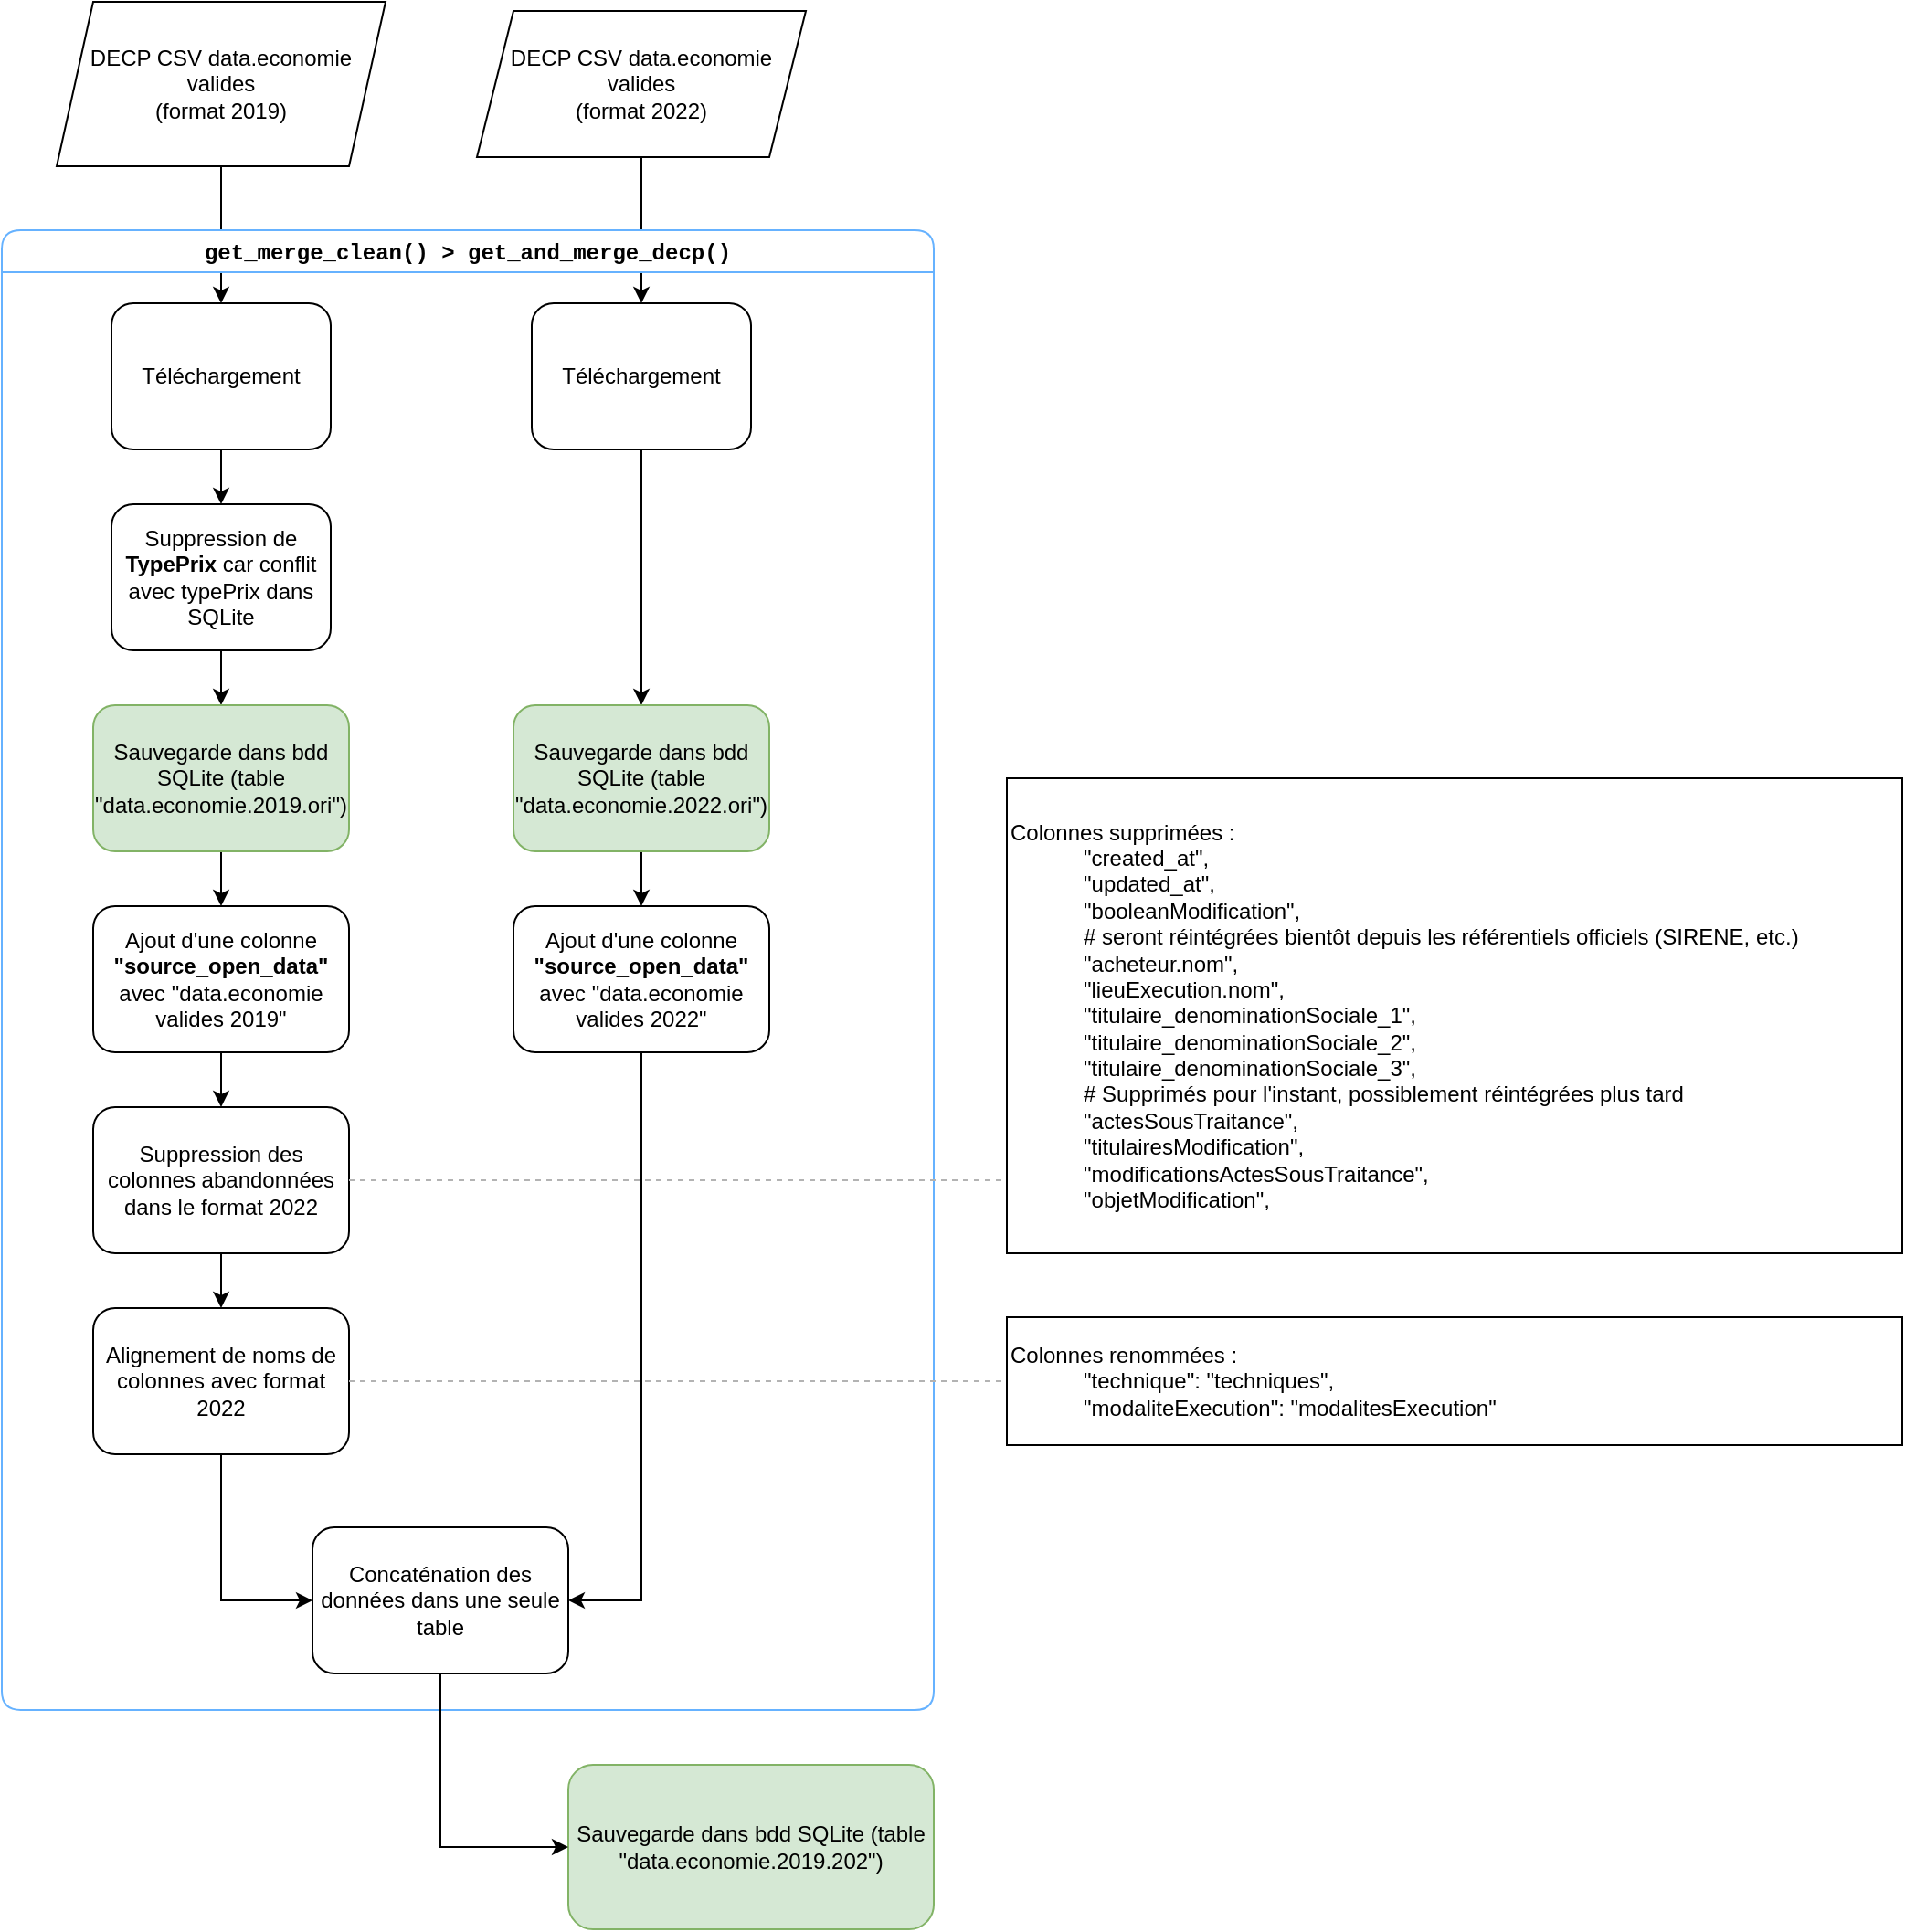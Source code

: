 <mxfile version="26.1.1">
  <diagram name="Page-1" id="8ce9d11a-91a2-4d17-14d8-a56ed91bf033">
    <mxGraphModel dx="1069" dy="831" grid="1" gridSize="10" guides="1" tooltips="1" connect="1" arrows="1" fold="1" page="1" pageScale="1" pageWidth="1100" pageHeight="850" background="none" math="0" shadow="0">
      <root>
        <mxCell id="0" />
        <mxCell id="1" parent="0" />
        <mxCell id="CQpyJpuCwKYfmjIRMZHl-25" style="edgeStyle=orthogonalEdgeStyle;rounded=0;orthogonalLoop=1;jettySize=auto;html=1;exitX=0.5;exitY=1;exitDx=0;exitDy=0;entryX=0.5;entryY=0;entryDx=0;entryDy=0;fontFamily=Helvetica;fontSize=12;fontColor=default;labelBackgroundColor=none;" edge="1" parent="1" source="17ea667e15c223fc-8" target="CQpyJpuCwKYfmjIRMZHl-8">
          <mxGeometry relative="1" as="geometry" />
        </mxCell>
        <mxCell id="17ea667e15c223fc-8" value="Téléchargement&lt;span style=&quot;color: rgba(0, 0, 0, 0); font-family: monospace; font-size: 0px; text-align: start; text-wrap-mode: nowrap;&quot;&gt;%3CmxGraphModel%3E%3Croot%3E%3CmxCell%20id%3D%220%22%2F%3E%3CmxCell%20id%3D%221%22%20parent%3D%220%22%2F%3E%3CmxCell%20id%3D%222%22%20value%3D%22DECP%20CSV%20data.economie%20valides%26lt%3Bbr%26gt%3B(format%202019)%22%20style%3D%22shape%3Dparallelogram%3Bperimeter%3DparallelogramPerimeter%3BwhiteSpace%3Dwrap%3Bhtml%3D1%3BfixedSize%3D1%3B%22%20vertex%3D%221%22%20parent%3D%221%22%3E%3CmxGeometry%20x%3D%2290%22%20y%3D%22140%22%20width%3D%22180%22%20height%3D%2280%22%20as%3D%22geometry%22%2F%3E%3C%2FmxCell%3E%3C%2Froot%3E%3C%2FmxGraphModel%3E&lt;/span&gt;" style="rounded=1;whiteSpace=wrap;html=1;shadow=0;labelBackgroundColor=none;strokeWidth=1;fontFamily=Helvetica;fontSize=12;align=center;strokeColor=default;verticalAlign=middle;fontColor=default;fillColor=default;" parent="1" vertex="1">
          <mxGeometry x="170" y="190" width="120" height="80" as="geometry" />
        </mxCell>
        <mxCell id="CQpyJpuCwKYfmjIRMZHl-30" value="" style="edgeStyle=orthogonalEdgeStyle;rounded=0;orthogonalLoop=1;jettySize=auto;html=1;fontFamily=Helvetica;fontSize=12;fontColor=default;labelBackgroundColor=none;" edge="1" parent="1" source="CQpyJpuCwKYfmjIRMZHl-1" target="CQpyJpuCwKYfmjIRMZHl-4">
          <mxGeometry relative="1" as="geometry" />
        </mxCell>
        <mxCell id="CQpyJpuCwKYfmjIRMZHl-1" value="DECP CSV data.economie valides&lt;br&gt;(format 2022)" style="shape=parallelogram;perimeter=parallelogramPerimeter;whiteSpace=wrap;html=1;fixedSize=1;" vertex="1" parent="1">
          <mxGeometry x="370" y="30" width="180" height="80" as="geometry" />
        </mxCell>
        <mxCell id="CQpyJpuCwKYfmjIRMZHl-29" value="" style="edgeStyle=orthogonalEdgeStyle;rounded=0;orthogonalLoop=1;jettySize=auto;html=1;fontFamily=Helvetica;fontSize=12;fontColor=default;labelBackgroundColor=none;" edge="1" parent="1" source="CQpyJpuCwKYfmjIRMZHl-2" target="17ea667e15c223fc-8">
          <mxGeometry relative="1" as="geometry" />
        </mxCell>
        <mxCell id="CQpyJpuCwKYfmjIRMZHl-2" value="DECP CSV data.economie valides&lt;br&gt;(format 2019)" style="shape=parallelogram;perimeter=parallelogramPerimeter;whiteSpace=wrap;html=1;fixedSize=1;" vertex="1" parent="1">
          <mxGeometry x="140" y="25" width="180" height="90" as="geometry" />
        </mxCell>
        <mxCell id="CQpyJpuCwKYfmjIRMZHl-24" style="edgeStyle=orthogonalEdgeStyle;rounded=0;orthogonalLoop=1;jettySize=auto;html=1;exitX=0.5;exitY=1;exitDx=0;exitDy=0;entryX=0.5;entryY=0;entryDx=0;entryDy=0;fontFamily=Helvetica;fontSize=12;fontColor=default;labelBackgroundColor=none;" edge="1" parent="1" source="CQpyJpuCwKYfmjIRMZHl-4" target="CQpyJpuCwKYfmjIRMZHl-9">
          <mxGeometry relative="1" as="geometry" />
        </mxCell>
        <mxCell id="CQpyJpuCwKYfmjIRMZHl-4" value="Téléchargement&lt;span style=&quot;color: rgba(0, 0, 0, 0); font-family: monospace; font-size: 0px; text-align: start; text-wrap-mode: nowrap;&quot;&gt;%3CmxGraphModel%3E%3Croot%3E%3CmxCell%20id%3D%220%22%2F%3E%3CmxCell%20id%3D%221%22%20parent%3D%220%22%2F%3E%3CmxCell%20id%3D%222%22%20value%3D%22DECP%20CSV%20data.economie%20valides%26lt%3Bbr%26gt%3B(format%202019)%22%20style%3D%22shape%3Dparallelogram%3Bperimeter%3DparallelogramPerimeter%3BwhiteSpace%3Dwrap%3Bhtml%3D1%3BfixedSize%3D1%3B%22%20vertex%3D%221%22%20parent%3D%221%22%3E%3CmxGeometry%20x%3D%2290%22%20y%3D%22140%22%20width%3D%22180%22%20height%3D%2280%22%20as%3D%22geometry%22%2F%3E%3C%2FmxCell%3E%3C%2Froot%3E%3C%2FmxGraphModel%3E&lt;/span&gt;" style="rounded=1;whiteSpace=wrap;html=1;shadow=0;labelBackgroundColor=none;strokeWidth=1;fontFamily=Helvetica;fontSize=12;align=center;strokeColor=default;verticalAlign=middle;fontColor=default;fillColor=default;" vertex="1" parent="1">
          <mxGeometry x="400" y="190" width="120" height="80" as="geometry" />
        </mxCell>
        <mxCell id="CQpyJpuCwKYfmjIRMZHl-5" value="&lt;font face=&quot;Courier New&quot;&gt;get_merge_clean() &amp;gt; get_and_merge_decp()&lt;/font&gt;" style="swimlane;whiteSpace=wrap;html=1;rounded=1;shadow=0;strokeColor=#66B2FF;strokeWidth=1;align=center;verticalAlign=middle;fontFamily=Helvetica;fontSize=12;fontColor=default;labelBackgroundColor=none;fillColor=default;" vertex="1" parent="1">
          <mxGeometry x="110" y="150" width="510" height="810" as="geometry" />
        </mxCell>
        <mxCell id="CQpyJpuCwKYfmjIRMZHl-26" value="" style="edgeStyle=orthogonalEdgeStyle;rounded=0;orthogonalLoop=1;jettySize=auto;html=1;fontFamily=Helvetica;fontSize=12;fontColor=default;labelBackgroundColor=none;" edge="1" parent="CQpyJpuCwKYfmjIRMZHl-5" source="CQpyJpuCwKYfmjIRMZHl-8" target="CQpyJpuCwKYfmjIRMZHl-10">
          <mxGeometry relative="1" as="geometry" />
        </mxCell>
        <mxCell id="CQpyJpuCwKYfmjIRMZHl-8" value="Suppression de &lt;b&gt;TypePrix&lt;/b&gt; car conflit avec typePrix dans SQLite" style="rounded=1;whiteSpace=wrap;html=1;shadow=0;labelBackgroundColor=none;strokeWidth=1;fontFamily=Helvetica;fontSize=12;align=center;strokeColor=default;verticalAlign=middle;fontColor=default;fillColor=default;" vertex="1" parent="CQpyJpuCwKYfmjIRMZHl-5">
          <mxGeometry x="60" y="150" width="120" height="80" as="geometry" />
        </mxCell>
        <mxCell id="CQpyJpuCwKYfmjIRMZHl-34" value="" style="edgeStyle=orthogonalEdgeStyle;rounded=0;orthogonalLoop=1;jettySize=auto;html=1;fontFamily=Helvetica;fontSize=12;fontColor=default;labelBackgroundColor=none;" edge="1" parent="CQpyJpuCwKYfmjIRMZHl-5" source="CQpyJpuCwKYfmjIRMZHl-9" target="CQpyJpuCwKYfmjIRMZHl-13">
          <mxGeometry relative="1" as="geometry" />
        </mxCell>
        <mxCell id="CQpyJpuCwKYfmjIRMZHl-9" value="Sauvegarde dans bdd SQLite (table &quot;data.economie.2022.ori&quot;)" style="rounded=1;whiteSpace=wrap;html=1;shadow=0;labelBackgroundColor=none;strokeWidth=1;fontFamily=Helvetica;fontSize=12;align=center;strokeColor=#82b366;verticalAlign=middle;fillColor=#d5e8d4;" vertex="1" parent="CQpyJpuCwKYfmjIRMZHl-5">
          <mxGeometry x="280" y="260" width="140" height="80" as="geometry" />
        </mxCell>
        <mxCell id="CQpyJpuCwKYfmjIRMZHl-27" value="" style="edgeStyle=orthogonalEdgeStyle;rounded=0;orthogonalLoop=1;jettySize=auto;html=1;fontFamily=Helvetica;fontSize=12;fontColor=default;labelBackgroundColor=none;" edge="1" parent="CQpyJpuCwKYfmjIRMZHl-5" source="CQpyJpuCwKYfmjIRMZHl-10" target="CQpyJpuCwKYfmjIRMZHl-11">
          <mxGeometry relative="1" as="geometry" />
        </mxCell>
        <mxCell id="CQpyJpuCwKYfmjIRMZHl-10" value="Sauvegarde dans bdd SQLite (table &quot;data.economie.2019.ori&quot;)" style="rounded=1;whiteSpace=wrap;html=1;shadow=0;labelBackgroundColor=none;strokeWidth=1;fontFamily=Helvetica;fontSize=12;align=center;strokeColor=#82b366;verticalAlign=middle;fillColor=#d5e8d4;" vertex="1" parent="CQpyJpuCwKYfmjIRMZHl-5">
          <mxGeometry x="50" y="260" width="140" height="80" as="geometry" />
        </mxCell>
        <mxCell id="CQpyJpuCwKYfmjIRMZHl-28" value="" style="edgeStyle=orthogonalEdgeStyle;rounded=0;orthogonalLoop=1;jettySize=auto;html=1;fontFamily=Helvetica;fontSize=12;fontColor=default;labelBackgroundColor=none;" edge="1" parent="CQpyJpuCwKYfmjIRMZHl-5" source="CQpyJpuCwKYfmjIRMZHl-11" target="CQpyJpuCwKYfmjIRMZHl-15">
          <mxGeometry relative="1" as="geometry" />
        </mxCell>
        <mxCell id="CQpyJpuCwKYfmjIRMZHl-11" value="Ajout d&#39;une colonne &lt;b&gt;&quot;source_open_data&quot;&lt;/b&gt; avec &quot;data.economie valides 2019&quot;" style="rounded=1;whiteSpace=wrap;html=1;shadow=0;labelBackgroundColor=none;strokeWidth=1;fontFamily=Helvetica;fontSize=12;align=center;strokeColor=default;verticalAlign=middle;fontColor=default;fillColor=default;" vertex="1" parent="CQpyJpuCwKYfmjIRMZHl-5">
          <mxGeometry x="50" y="370" width="140" height="80" as="geometry" />
        </mxCell>
        <mxCell id="CQpyJpuCwKYfmjIRMZHl-33" style="edgeStyle=orthogonalEdgeStyle;rounded=0;orthogonalLoop=1;jettySize=auto;html=1;entryX=1;entryY=0.5;entryDx=0;entryDy=0;fontFamily=Helvetica;fontSize=12;fontColor=default;labelBackgroundColor=none;" edge="1" parent="CQpyJpuCwKYfmjIRMZHl-5" source="CQpyJpuCwKYfmjIRMZHl-13" target="CQpyJpuCwKYfmjIRMZHl-23">
          <mxGeometry relative="1" as="geometry" />
        </mxCell>
        <mxCell id="CQpyJpuCwKYfmjIRMZHl-13" value="Ajout d&#39;une colonne &lt;b&gt;&quot;source_open_data&quot;&lt;/b&gt; avec &quot;data.economie valides 2022&quot;" style="rounded=1;whiteSpace=wrap;html=1;shadow=0;labelBackgroundColor=none;strokeWidth=1;fontFamily=Helvetica;fontSize=12;align=center;strokeColor=default;verticalAlign=middle;fontColor=default;fillColor=default;" vertex="1" parent="CQpyJpuCwKYfmjIRMZHl-5">
          <mxGeometry x="280" y="370" width="140" height="80" as="geometry" />
        </mxCell>
        <mxCell id="CQpyJpuCwKYfmjIRMZHl-31" value="" style="edgeStyle=orthogonalEdgeStyle;rounded=0;orthogonalLoop=1;jettySize=auto;html=1;fontFamily=Helvetica;fontSize=12;fontColor=default;labelBackgroundColor=none;" edge="1" parent="CQpyJpuCwKYfmjIRMZHl-5" source="CQpyJpuCwKYfmjIRMZHl-15" target="CQpyJpuCwKYfmjIRMZHl-19">
          <mxGeometry relative="1" as="geometry" />
        </mxCell>
        <mxCell id="CQpyJpuCwKYfmjIRMZHl-15" value="Suppression des colonnes abandonnées dans le format 2022" style="rounded=1;whiteSpace=wrap;html=1;shadow=0;labelBackgroundColor=none;strokeWidth=1;fontFamily=Helvetica;fontSize=12;align=center;strokeColor=default;verticalAlign=middle;fontColor=default;fillColor=default;" vertex="1" parent="CQpyJpuCwKYfmjIRMZHl-5">
          <mxGeometry x="50" y="480" width="140" height="80" as="geometry" />
        </mxCell>
        <mxCell id="CQpyJpuCwKYfmjIRMZHl-32" style="edgeStyle=orthogonalEdgeStyle;rounded=0;orthogonalLoop=1;jettySize=auto;html=1;exitX=0.5;exitY=1;exitDx=0;exitDy=0;entryX=0;entryY=0.5;entryDx=0;entryDy=0;fontFamily=Helvetica;fontSize=12;fontColor=default;labelBackgroundColor=none;" edge="1" parent="CQpyJpuCwKYfmjIRMZHl-5" source="CQpyJpuCwKYfmjIRMZHl-19" target="CQpyJpuCwKYfmjIRMZHl-23">
          <mxGeometry relative="1" as="geometry" />
        </mxCell>
        <mxCell id="CQpyJpuCwKYfmjIRMZHl-19" value="Alignement de noms de colonnes avec format 2022" style="rounded=1;whiteSpace=wrap;html=1;shadow=0;labelBackgroundColor=none;strokeWidth=1;fontFamily=Helvetica;fontSize=12;align=center;strokeColor=default;verticalAlign=middle;fontColor=default;fillColor=default;" vertex="1" parent="CQpyJpuCwKYfmjIRMZHl-5">
          <mxGeometry x="50" y="590" width="140" height="80" as="geometry" />
        </mxCell>
        <mxCell id="CQpyJpuCwKYfmjIRMZHl-23" value="Concaténation des données dans une seule table" style="rounded=1;whiteSpace=wrap;html=1;shadow=0;labelBackgroundColor=none;strokeWidth=1;fontFamily=Helvetica;fontSize=12;align=center;strokeColor=default;verticalAlign=middle;fontColor=default;fillColor=default;" vertex="1" parent="CQpyJpuCwKYfmjIRMZHl-5">
          <mxGeometry x="170" y="710" width="140" height="80" as="geometry" />
        </mxCell>
        <mxCell id="CQpyJpuCwKYfmjIRMZHl-18" value="Colonnes supprimées :&lt;br&gt;&lt;div&gt;&amp;nbsp; &amp;nbsp; &amp;nbsp; &amp;nbsp; &amp;nbsp; &amp;nbsp; &quot;created_at&quot;,&lt;/div&gt;&lt;div&gt;&amp;nbsp; &amp;nbsp; &amp;nbsp; &amp;nbsp; &amp;nbsp; &amp;nbsp; &quot;updated_at&quot;,&lt;/div&gt;&lt;div&gt;&amp;nbsp; &amp;nbsp; &amp;nbsp; &amp;nbsp; &amp;nbsp; &amp;nbsp; &quot;booleanModification&quot;,&lt;/div&gt;&lt;div&gt;&amp;nbsp; &amp;nbsp; &amp;nbsp; &amp;nbsp; &amp;nbsp; &amp;nbsp; # seront réintégrées bientôt depuis les référentiels officiels (SIRENE, etc.)&lt;/div&gt;&lt;div&gt;&amp;nbsp; &amp;nbsp; &amp;nbsp; &amp;nbsp; &amp;nbsp; &amp;nbsp; &quot;acheteur.nom&quot;,&lt;/div&gt;&lt;div&gt;&amp;nbsp; &amp;nbsp; &amp;nbsp; &amp;nbsp; &amp;nbsp; &amp;nbsp; &quot;lieuExecution.nom&quot;,&lt;/div&gt;&lt;div&gt;&amp;nbsp; &amp;nbsp; &amp;nbsp; &amp;nbsp; &amp;nbsp; &amp;nbsp; &quot;titulaire_denominationSociale_1&quot;,&lt;/div&gt;&lt;div&gt;&amp;nbsp; &amp;nbsp; &amp;nbsp; &amp;nbsp; &amp;nbsp; &amp;nbsp; &quot;titulaire_denominationSociale_2&quot;,&lt;/div&gt;&lt;div&gt;&amp;nbsp; &amp;nbsp; &amp;nbsp; &amp;nbsp; &amp;nbsp; &amp;nbsp; &quot;titulaire_denominationSociale_3&quot;,&lt;/div&gt;&lt;div&gt;&amp;nbsp; &amp;nbsp; &amp;nbsp; &amp;nbsp; &amp;nbsp; &amp;nbsp; # Supprimés pour l&#39;instant, possiblement réintégrées plus tard&lt;/div&gt;&lt;div&gt;&amp;nbsp; &amp;nbsp; &amp;nbsp; &amp;nbsp; &amp;nbsp; &amp;nbsp; &quot;actesSousTraitance&quot;,&lt;/div&gt;&lt;div&gt;&amp;nbsp; &amp;nbsp; &amp;nbsp; &amp;nbsp; &amp;nbsp; &amp;nbsp; &quot;titulairesModification&quot;,&lt;/div&gt;&lt;div&gt;&amp;nbsp; &amp;nbsp; &amp;nbsp; &amp;nbsp; &amp;nbsp; &amp;nbsp; &quot;modificationsActesSousTraitance&quot;,&lt;/div&gt;&lt;div&gt;&amp;nbsp; &amp;nbsp; &amp;nbsp; &amp;nbsp; &amp;nbsp; &amp;nbsp; &quot;objetModification&quot;,&lt;/div&gt;" style="rounded=0;whiteSpace=wrap;html=1;shadow=0;strokeColor=default;strokeWidth=1;align=left;verticalAlign=middle;fontFamily=Helvetica;fontSize=12;fontColor=default;labelBackgroundColor=none;fillColor=default;" vertex="1" parent="1">
          <mxGeometry x="660" y="450" width="490" height="260" as="geometry" />
        </mxCell>
        <mxCell id="CQpyJpuCwKYfmjIRMZHl-20" style="edgeStyle=orthogonalEdgeStyle;rounded=0;orthogonalLoop=1;jettySize=auto;html=1;exitX=1;exitY=0.5;exitDx=0;exitDy=0;entryX=0;entryY=0.846;entryDx=0;entryDy=0;entryPerimeter=0;fontFamily=Helvetica;fontSize=12;fontColor=default;labelBackgroundColor=none;strokeColor=#B3B3B3;dashed=1;endArrow=none;startFill=0;" edge="1" parent="1" source="CQpyJpuCwKYfmjIRMZHl-15" target="CQpyJpuCwKYfmjIRMZHl-18">
          <mxGeometry relative="1" as="geometry" />
        </mxCell>
        <mxCell id="CQpyJpuCwKYfmjIRMZHl-21" value="Colonnes renommées :&lt;br&gt;&lt;div&gt;&amp;nbsp; &amp;nbsp; &amp;nbsp; &amp;nbsp; &amp;nbsp; &amp;nbsp;&amp;nbsp;&lt;span style=&quot;background-color: transparent;&quot;&gt;&quot;technique&quot;: &quot;techniques&quot;,&lt;/span&gt;&lt;br&gt;&lt;/div&gt;&lt;div&gt;&amp;nbsp; &amp;nbsp; &amp;nbsp; &amp;nbsp; &amp;nbsp; &amp;nbsp; &quot;modaliteExecution&quot;: &quot;modalitesExecution&quot;&lt;/div&gt;" style="rounded=0;whiteSpace=wrap;html=1;shadow=0;strokeColor=default;strokeWidth=1;align=left;verticalAlign=middle;fontFamily=Helvetica;fontSize=12;fontColor=default;labelBackgroundColor=none;fillColor=default;" vertex="1" parent="1">
          <mxGeometry x="660" y="745" width="490" height="70" as="geometry" />
        </mxCell>
        <mxCell id="CQpyJpuCwKYfmjIRMZHl-22" style="edgeStyle=orthogonalEdgeStyle;rounded=0;orthogonalLoop=1;jettySize=auto;html=1;exitX=1;exitY=0.5;exitDx=0;exitDy=0;entryX=0;entryY=0.5;entryDx=0;entryDy=0;fontFamily=Helvetica;fontSize=12;fontColor=default;labelBackgroundColor=none;strokeColor=#B3B3B3;dashed=1;endArrow=none;startFill=0;" edge="1" parent="1" source="CQpyJpuCwKYfmjIRMZHl-19" target="CQpyJpuCwKYfmjIRMZHl-21">
          <mxGeometry relative="1" as="geometry">
            <mxPoint x="310" y="680" as="sourcePoint" />
            <mxPoint x="670" y="680" as="targetPoint" />
          </mxGeometry>
        </mxCell>
        <mxCell id="CQpyJpuCwKYfmjIRMZHl-35" value="Sauvegarde dans bdd SQLite (table &quot;data.economie.2019.202&quot;)" style="rounded=1;whiteSpace=wrap;html=1;shadow=0;labelBackgroundColor=none;strokeWidth=1;fontFamily=Helvetica;fontSize=12;align=center;strokeColor=#82b366;verticalAlign=middle;fillColor=#d5e8d4;" vertex="1" parent="1">
          <mxGeometry x="420" y="990" width="200" height="90" as="geometry" />
        </mxCell>
        <mxCell id="CQpyJpuCwKYfmjIRMZHl-36" value="" style="edgeStyle=orthogonalEdgeStyle;rounded=0;orthogonalLoop=1;jettySize=auto;html=1;fontFamily=Helvetica;fontSize=12;fontColor=default;labelBackgroundColor=none;entryX=0;entryY=0.5;entryDx=0;entryDy=0;" edge="1" parent="1" source="CQpyJpuCwKYfmjIRMZHl-23" target="CQpyJpuCwKYfmjIRMZHl-35">
          <mxGeometry relative="1" as="geometry" />
        </mxCell>
      </root>
    </mxGraphModel>
  </diagram>
</mxfile>
